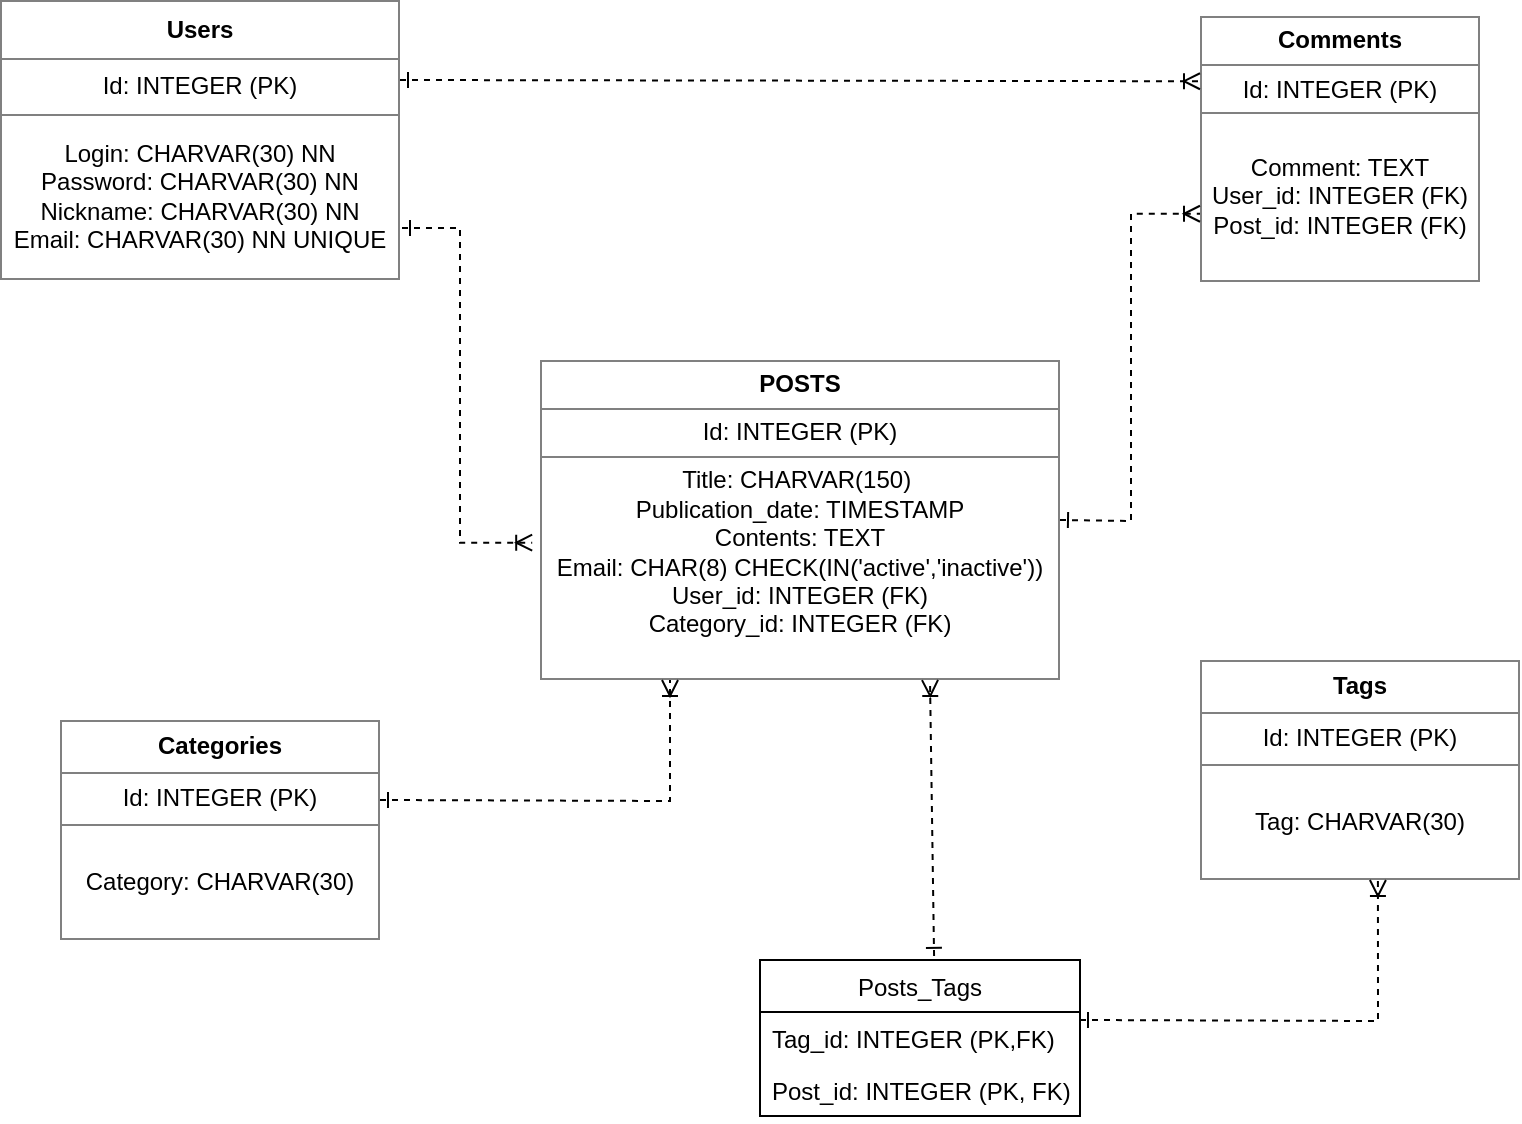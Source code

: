 <mxfile version="20.0.3" type="github">
  <diagram id="8eAx-9GM4uaWxtmY6Ufz" name="Diagrama fisico">
    <mxGraphModel dx="868" dy="482" grid="1" gridSize="10" guides="1" tooltips="1" connect="1" arrows="1" fold="1" page="1" pageScale="1" pageWidth="827" pageHeight="1169" math="0" shadow="0">
      <root>
        <mxCell id="0" />
        <mxCell id="1" parent="0" />
        <mxCell id="E7Vxxg4DmYyX0V0PuBKv-5" value="&lt;table border=&quot;1&quot; width=&quot;100%&quot; height=&quot;100%&quot; cellpadding=&quot;4&quot; style=&quot;width:100%;height:100%;border-collapse:collapse;&quot;&gt;&lt;tbody&gt;&lt;tr&gt;&lt;th align=&quot;center&quot;&gt;Users&lt;/th&gt;&lt;/tr&gt;&lt;tr&gt;&lt;td align=&quot;center&quot;&gt;Id: INTEGER (PK)&lt;/td&gt;&lt;/tr&gt;&lt;tr&gt;&lt;td align=&quot;center&quot;&gt;Login: CHARVAR(30) NN&lt;br&gt;Password: CHARVAR(30) NN&lt;br&gt;Nickname: CHARVAR(30) NN&lt;br&gt;Email: CHARVAR(30) NN UNIQUE&lt;/td&gt;&lt;/tr&gt;&lt;/tbody&gt;&lt;/table&gt;" style="text;html=1;strokeColor=none;fillColor=none;overflow=fill;" parent="1" vertex="1">
          <mxGeometry x="10" y="20" width="200" height="140" as="geometry" />
        </mxCell>
        <mxCell id="E7Vxxg4DmYyX0V0PuBKv-6" value="&lt;table border=&quot;1&quot; width=&quot;100%&quot; height=&quot;100%&quot; cellpadding=&quot;4&quot; style=&quot;width:100%;height:100%;border-collapse:collapse;&quot;&gt;&lt;tbody&gt;&lt;tr&gt;&lt;th align=&quot;center&quot;&gt;POSTS&lt;/th&gt;&lt;/tr&gt;&lt;tr&gt;&lt;td align=&quot;center&quot;&gt;Id: INTEGER (PK)&lt;/td&gt;&lt;/tr&gt;&lt;tr&gt;&lt;td align=&quot;center&quot;&gt;Title: CHARVAR(150)&amp;nbsp;&lt;br&gt;Publication_date: TIMESTAMP&lt;br&gt;Contents: TEXT&lt;br&gt;Email: CHAR(8) CHECK(IN(&#39;active&#39;,&#39;inactive&#39;))&lt;br&gt;User_id: INTEGER (FK)&lt;br&gt;Category_id: INTEGER (FK)&lt;br&gt;&lt;br&gt;&lt;/td&gt;&lt;/tr&gt;&lt;/tbody&gt;&lt;/table&gt;" style="text;html=1;strokeColor=none;fillColor=none;overflow=fill;" parent="1" vertex="1">
          <mxGeometry x="280" y="200" width="260" height="160" as="geometry" />
        </mxCell>
        <mxCell id="E7Vxxg4DmYyX0V0PuBKv-7" value="&lt;table border=&quot;1&quot; width=&quot;100%&quot; height=&quot;100%&quot; cellpadding=&quot;4&quot; style=&quot;width:100%;height:100%;border-collapse:collapse;&quot;&gt;&lt;tbody&gt;&lt;tr&gt;&lt;th align=&quot;center&quot;&gt;Comments&lt;/th&gt;&lt;/tr&gt;&lt;tr&gt;&lt;td align=&quot;center&quot;&gt;Id: INTEGER (PK)&lt;/td&gt;&lt;/tr&gt;&lt;tr&gt;&lt;td align=&quot;center&quot;&gt;&lt;br&gt;Comment: TEXT&lt;br&gt;User_id: INTEGER (FK)&lt;br&gt;Post_id: INTEGER (FK)&lt;br&gt;&lt;br&gt;&lt;/td&gt;&lt;/tr&gt;&lt;/tbody&gt;&lt;/table&gt;" style="text;html=1;strokeColor=none;fillColor=none;overflow=fill;" parent="1" vertex="1">
          <mxGeometry x="610" y="27.5" width="140" height="132.5" as="geometry" />
        </mxCell>
        <mxCell id="E7Vxxg4DmYyX0V0PuBKv-8" value="&lt;table border=&quot;1&quot; width=&quot;100%&quot; height=&quot;100%&quot; cellpadding=&quot;4&quot; style=&quot;width:100%;height:100%;border-collapse:collapse;&quot;&gt;&lt;tbody&gt;&lt;tr&gt;&lt;th align=&quot;center&quot;&gt;Categories&lt;/th&gt;&lt;/tr&gt;&lt;tr&gt;&lt;td align=&quot;center&quot;&gt;Id: INTEGER (PK)&lt;/td&gt;&lt;/tr&gt;&lt;tr&gt;&lt;td align=&quot;center&quot;&gt;&lt;br&gt;Category: CHARVAR(30)&lt;br&gt;&lt;br&gt;&lt;/td&gt;&lt;/tr&gt;&lt;/tbody&gt;&lt;/table&gt;" style="text;html=1;strokeColor=none;fillColor=none;overflow=fill;" parent="1" vertex="1">
          <mxGeometry x="40" y="380" width="160" height="110" as="geometry" />
        </mxCell>
        <mxCell id="E7Vxxg4DmYyX0V0PuBKv-9" value="&lt;table border=&quot;1&quot; width=&quot;100%&quot; height=&quot;100%&quot; cellpadding=&quot;4&quot; style=&quot;width:100%;height:100%;border-collapse:collapse;&quot;&gt;&lt;tbody&gt;&lt;tr&gt;&lt;th align=&quot;center&quot;&gt;Tags&lt;/th&gt;&lt;/tr&gt;&lt;tr&gt;&lt;td align=&quot;center&quot;&gt;Id: INTEGER (PK)&lt;/td&gt;&lt;/tr&gt;&lt;tr&gt;&lt;td align=&quot;center&quot;&gt;&lt;br&gt;Tag: CHARVAR(30)&lt;br&gt;&lt;br&gt;&lt;/td&gt;&lt;/tr&gt;&lt;/tbody&gt;&lt;/table&gt;" style="text;html=1;strokeColor=none;fillColor=none;overflow=fill;" parent="1" vertex="1">
          <mxGeometry x="610" y="350" width="160" height="110" as="geometry" />
        </mxCell>
        <mxCell id="E7Vxxg4DmYyX0V0PuBKv-12" value="" style="edgeStyle=orthogonalEdgeStyle;fontSize=12;html=1;endArrow=ERoneToMany;startArrow=ERone;rounded=0;entryX=-0.015;entryY=0.571;entryDx=0;entryDy=0;entryPerimeter=0;exitX=1.005;exitY=0.814;exitDx=0;exitDy=0;exitPerimeter=0;dashed=1;startFill=0;" parent="1" source="E7Vxxg4DmYyX0V0PuBKv-5" target="E7Vxxg4DmYyX0V0PuBKv-6" edge="1">
          <mxGeometry width="100" height="100" relative="1" as="geometry">
            <mxPoint x="80" y="300" as="sourcePoint" />
            <mxPoint x="180" y="200" as="targetPoint" />
            <Array as="points">
              <mxPoint x="240" y="134" />
              <mxPoint x="240" y="291" />
            </Array>
          </mxGeometry>
        </mxCell>
        <mxCell id="E7Vxxg4DmYyX0V0PuBKv-14" value="" style="fontSize=12;html=1;endArrow=ERoneToMany;startArrow=ERone;rounded=0;entryX=0;entryY=0.25;entryDx=0;entryDy=0;exitX=1.01;exitY=0.45;exitDx=0;exitDy=0;exitPerimeter=0;dashed=1;startFill=0;" parent="1" target="E7Vxxg4DmYyX0V0PuBKv-7" edge="1">
          <mxGeometry width="100" height="100" relative="1" as="geometry">
            <mxPoint x="210" y="60" as="sourcePoint" />
            <mxPoint x="274.1" y="256.94" as="targetPoint" />
          </mxGeometry>
        </mxCell>
        <mxCell id="E7Vxxg4DmYyX0V0PuBKv-16" value="" style="edgeStyle=orthogonalEdgeStyle;fontSize=12;html=1;endArrow=ERoneToMany;startArrow=ERone;rounded=0;exitX=1.005;exitY=0.814;exitDx=0;exitDy=0;exitPerimeter=0;dashed=1;entryX=0;entryY=0.75;entryDx=0;entryDy=0;startFill=0;" parent="1" target="E7Vxxg4DmYyX0V0PuBKv-7" edge="1">
          <mxGeometry width="100" height="100" relative="1" as="geometry">
            <mxPoint x="540" y="280" as="sourcePoint" />
            <mxPoint x="600" y="120" as="targetPoint" />
          </mxGeometry>
        </mxCell>
        <mxCell id="E7Vxxg4DmYyX0V0PuBKv-17" value="" style="edgeStyle=orthogonalEdgeStyle;fontSize=12;html=1;endArrow=ERoneToMany;startArrow=ERone;rounded=0;exitX=1.005;exitY=0.814;exitDx=0;exitDy=0;exitPerimeter=0;dashed=1;startFill=0;entryX=0.25;entryY=1;entryDx=0;entryDy=0;" parent="1" target="E7Vxxg4DmYyX0V0PuBKv-6" edge="1">
          <mxGeometry width="100" height="100" relative="1" as="geometry">
            <mxPoint x="200" y="420.0" as="sourcePoint" />
            <mxPoint x="370" y="360" as="targetPoint" />
          </mxGeometry>
        </mxCell>
        <mxCell id="Xxdsh0KtCjaVekJxVxTx-2" value="Posts_Tags" style="swimlane;fontStyle=0;childLayout=stackLayout;horizontal=1;startSize=26;fillColor=none;horizontalStack=0;resizeParent=1;resizeParentMax=0;resizeLast=0;collapsible=1;marginBottom=0;" parent="1" vertex="1">
          <mxGeometry x="390" y="500" width="160" height="78" as="geometry" />
        </mxCell>
        <mxCell id="Xxdsh0KtCjaVekJxVxTx-3" value="Tag_id: INTEGER (PK,FK)" style="text;strokeColor=none;fillColor=none;align=left;verticalAlign=top;spacingLeft=4;spacingRight=4;overflow=hidden;rotatable=0;points=[[0,0.5],[1,0.5]];portConstraint=eastwest;" parent="Xxdsh0KtCjaVekJxVxTx-2" vertex="1">
          <mxGeometry y="26" width="160" height="26" as="geometry" />
        </mxCell>
        <mxCell id="Xxdsh0KtCjaVekJxVxTx-5" value="Post_id: INTEGER (PK, FK)" style="text;strokeColor=none;fillColor=none;align=left;verticalAlign=top;spacingLeft=4;spacingRight=4;overflow=hidden;rotatable=0;points=[[0,0.5],[1,0.5]];portConstraint=eastwest;" parent="Xxdsh0KtCjaVekJxVxTx-2" vertex="1">
          <mxGeometry y="52" width="160" height="26" as="geometry" />
        </mxCell>
        <mxCell id="Xxdsh0KtCjaVekJxVxTx-6" value="" style="fontSize=12;html=1;endArrow=ERoneToMany;startArrow=ERone;rounded=0;exitX=0.544;exitY=-0.026;exitDx=0;exitDy=0;dashed=1;startFill=0;entryX=0.25;entryY=1;entryDx=0;entryDy=0;exitPerimeter=0;" parent="1" source="Xxdsh0KtCjaVekJxVxTx-2" edge="1">
          <mxGeometry width="100" height="100" relative="1" as="geometry">
            <mxPoint x="330" y="420" as="sourcePoint" />
            <mxPoint x="475" y="360" as="targetPoint" />
          </mxGeometry>
        </mxCell>
        <mxCell id="Xxdsh0KtCjaVekJxVxTx-7" value="" style="edgeStyle=orthogonalEdgeStyle;fontSize=12;html=1;endArrow=ERoneToMany;startArrow=ERone;rounded=0;exitX=1.005;exitY=0.814;exitDx=0;exitDy=0;exitPerimeter=0;dashed=1;startFill=0;entryX=0.556;entryY=1;entryDx=0;entryDy=0;entryPerimeter=0;" parent="1" target="E7Vxxg4DmYyX0V0PuBKv-9" edge="1">
          <mxGeometry width="100" height="100" relative="1" as="geometry">
            <mxPoint x="550" y="530" as="sourcePoint" />
            <mxPoint x="695" y="470" as="targetPoint" />
          </mxGeometry>
        </mxCell>
      </root>
    </mxGraphModel>
  </diagram>
</mxfile>
